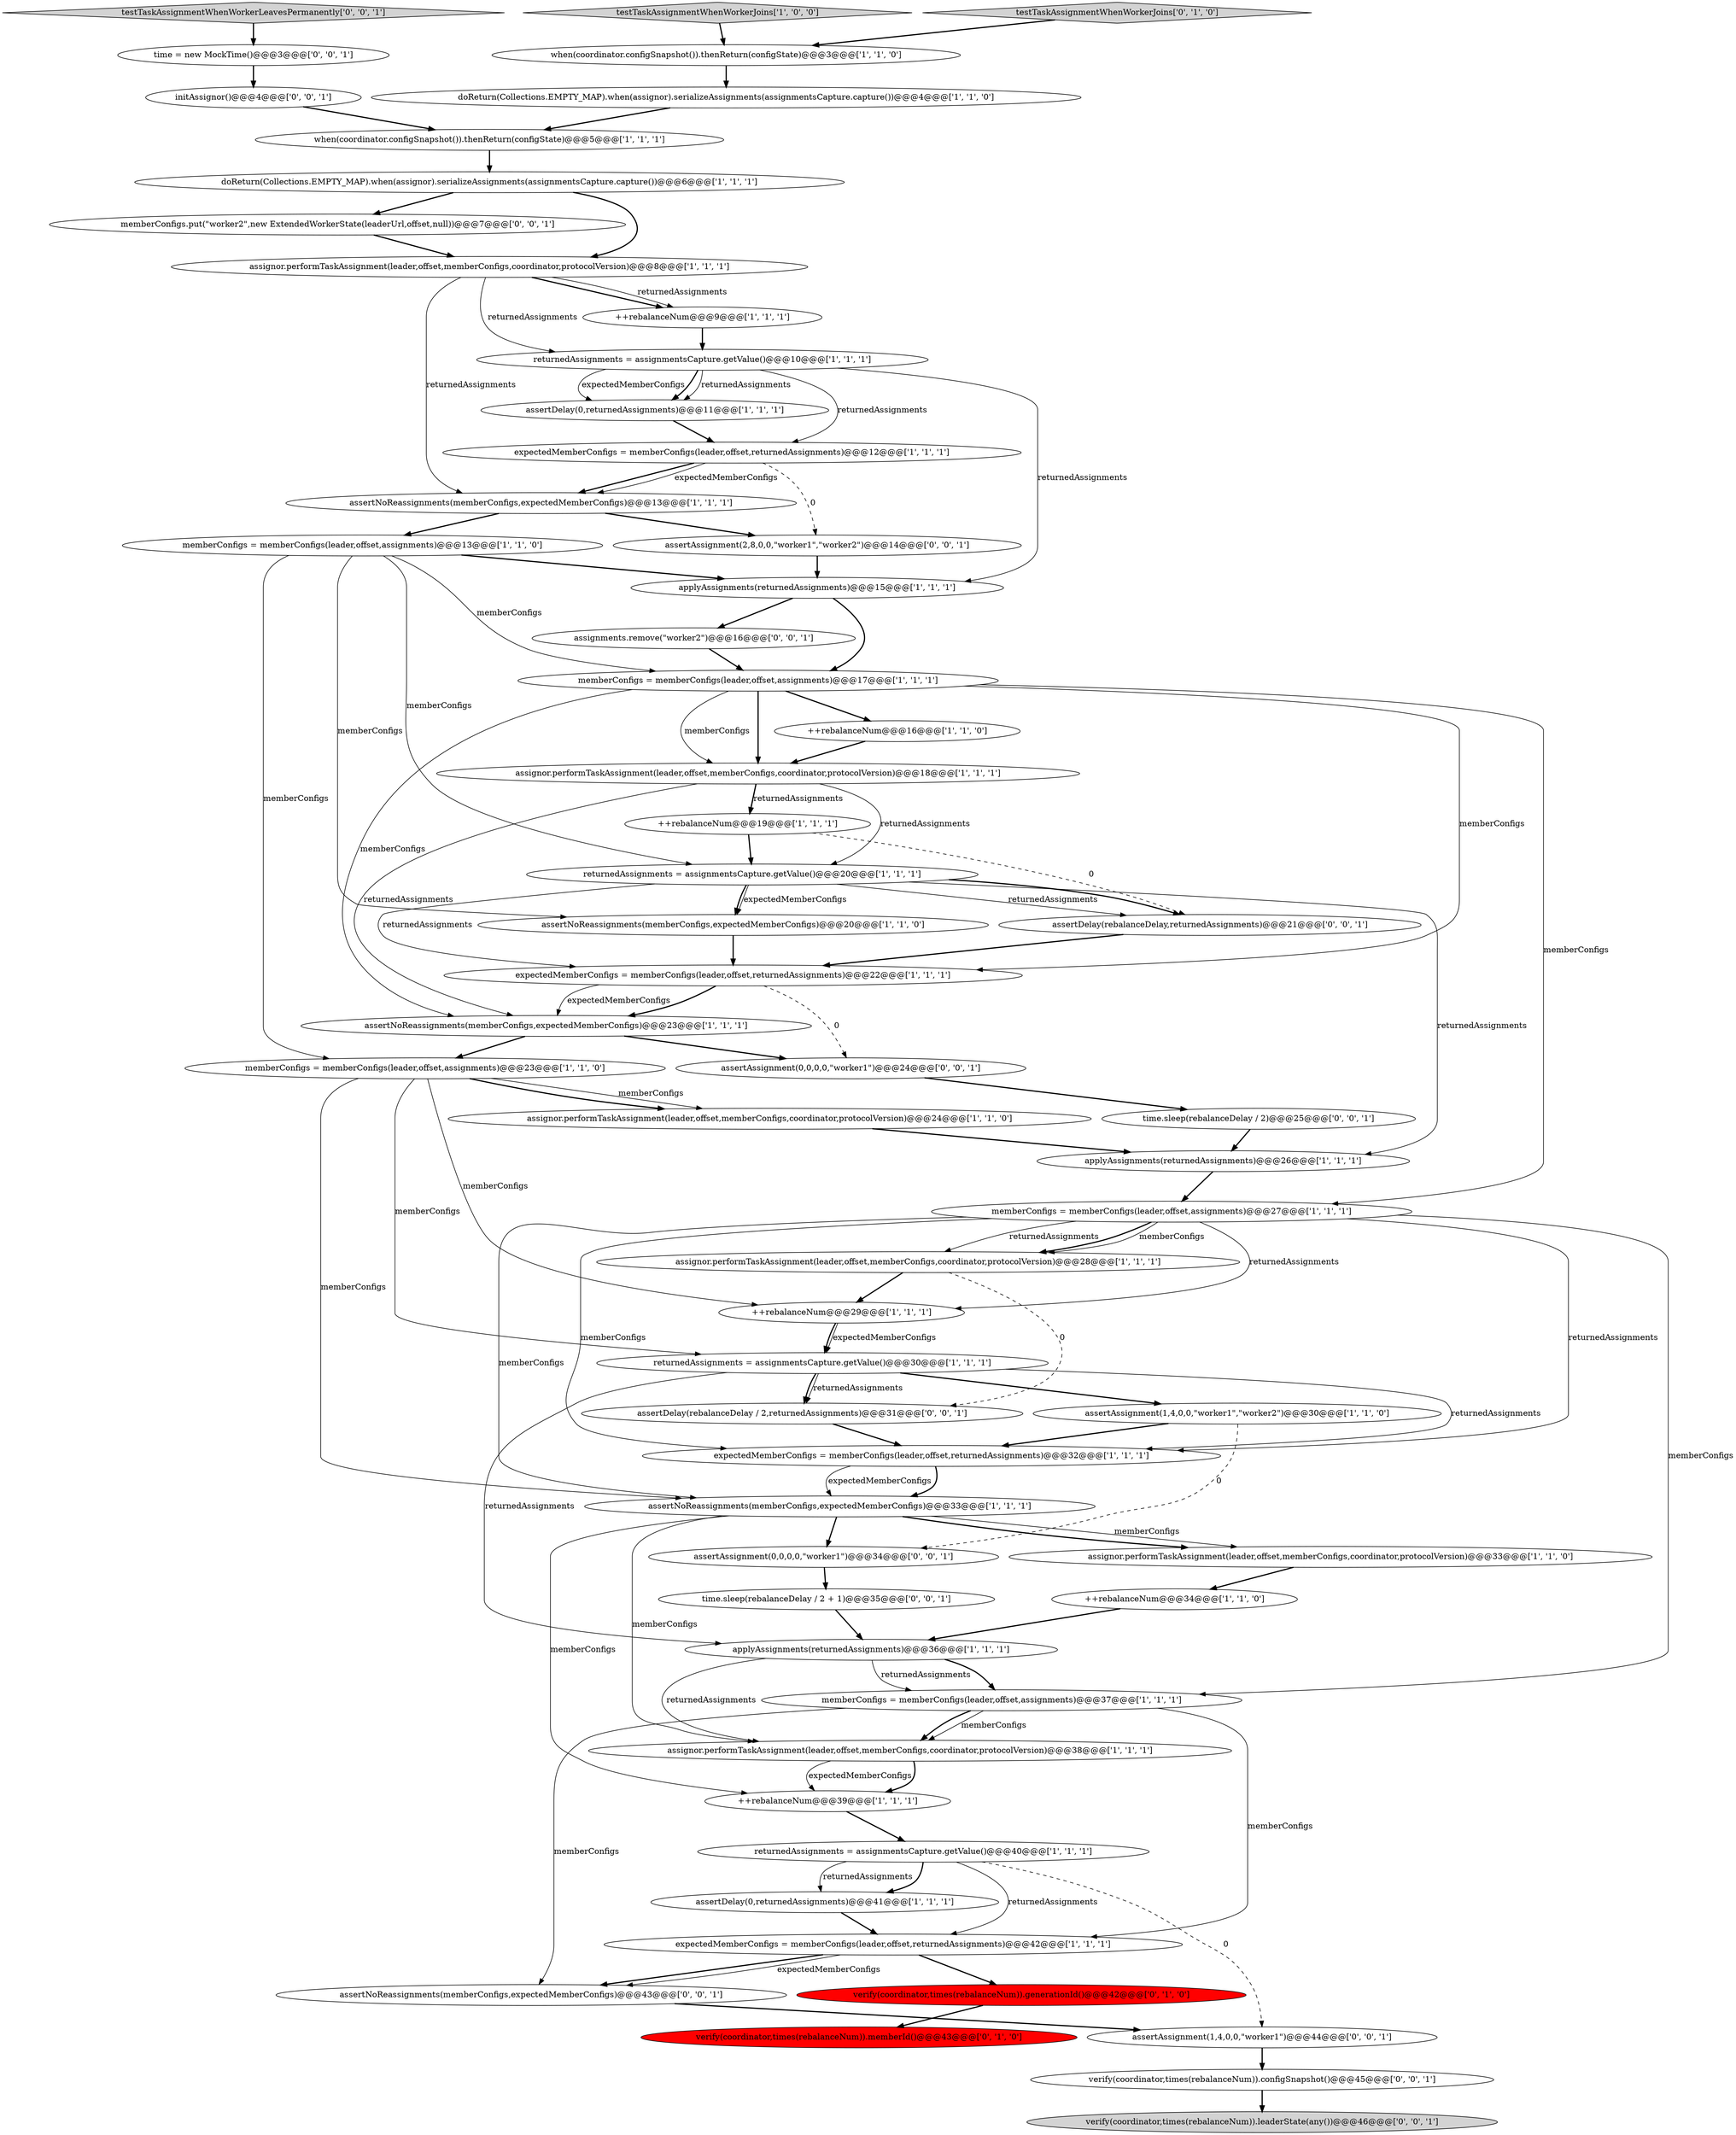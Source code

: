digraph {
13 [style = filled, label = "memberConfigs = memberConfigs(leader,offset,assignments)@@@23@@@['1', '1', '0']", fillcolor = white, shape = ellipse image = "AAA0AAABBB1BBB"];
20 [style = filled, label = "expectedMemberConfigs = memberConfigs(leader,offset,returnedAssignments)@@@32@@@['1', '1', '1']", fillcolor = white, shape = ellipse image = "AAA0AAABBB1BBB"];
36 [style = filled, label = "assignor.performTaskAssignment(leader,offset,memberConfigs,coordinator,protocolVersion)@@@38@@@['1', '1', '1']", fillcolor = white, shape = ellipse image = "AAA0AAABBB1BBB"];
34 [style = filled, label = "memberConfigs = memberConfigs(leader,offset,assignments)@@@13@@@['1', '1', '0']", fillcolor = white, shape = ellipse image = "AAA0AAABBB1BBB"];
0 [style = filled, label = "when(coordinator.configSnapshot()).thenReturn(configState)@@@5@@@['1', '1', '1']", fillcolor = white, shape = ellipse image = "AAA0AAABBB1BBB"];
41 [style = filled, label = "testTaskAssignmentWhenWorkerJoins['0', '1', '0']", fillcolor = lightgray, shape = diamond image = "AAA0AAABBB2BBB"];
49 [style = filled, label = "assertAssignment(0,0,0,0,\"worker1\")@@@34@@@['0', '0', '1']", fillcolor = white, shape = ellipse image = "AAA0AAABBB3BBB"];
56 [style = filled, label = "assertDelay(rebalanceDelay,returnedAssignments)@@@21@@@['0', '0', '1']", fillcolor = white, shape = ellipse image = "AAA0AAABBB3BBB"];
58 [style = filled, label = "initAssignor()@@@4@@@['0', '0', '1']", fillcolor = white, shape = ellipse image = "AAA0AAABBB3BBB"];
48 [style = filled, label = "assertNoReassignments(memberConfigs,expectedMemberConfigs)@@@43@@@['0', '0', '1']", fillcolor = white, shape = ellipse image = "AAA0AAABBB3BBB"];
29 [style = filled, label = "assertNoReassignments(memberConfigs,expectedMemberConfigs)@@@23@@@['1', '1', '1']", fillcolor = white, shape = ellipse image = "AAA0AAABBB1BBB"];
6 [style = filled, label = "assignor.performTaskAssignment(leader,offset,memberConfigs,coordinator,protocolVersion)@@@28@@@['1', '1', '1']", fillcolor = white, shape = ellipse image = "AAA0AAABBB1BBB"];
22 [style = filled, label = "++rebalanceNum@@@29@@@['1', '1', '1']", fillcolor = white, shape = ellipse image = "AAA0AAABBB1BBB"];
43 [style = filled, label = "assertAssignment(1,4,0,0,\"worker1\")@@@44@@@['0', '0', '1']", fillcolor = white, shape = ellipse image = "AAA0AAABBB3BBB"];
28 [style = filled, label = "assignor.performTaskAssignment(leader,offset,memberConfigs,coordinator,protocolVersion)@@@18@@@['1', '1', '1']", fillcolor = white, shape = ellipse image = "AAA0AAABBB1BBB"];
14 [style = filled, label = "applyAssignments(returnedAssignments)@@@26@@@['1', '1', '1']", fillcolor = white, shape = ellipse image = "AAA0AAABBB1BBB"];
54 [style = filled, label = "time = new MockTime()@@@3@@@['0', '0', '1']", fillcolor = white, shape = ellipse image = "AAA0AAABBB3BBB"];
4 [style = filled, label = "applyAssignments(returnedAssignments)@@@15@@@['1', '1', '1']", fillcolor = white, shape = ellipse image = "AAA0AAABBB1BBB"];
3 [style = filled, label = "testTaskAssignmentWhenWorkerJoins['1', '0', '0']", fillcolor = lightgray, shape = diamond image = "AAA0AAABBB1BBB"];
18 [style = filled, label = "assertAssignment(1,4,0,0,\"worker1\",\"worker2\")@@@30@@@['1', '1', '0']", fillcolor = white, shape = ellipse image = "AAA0AAABBB1BBB"];
32 [style = filled, label = "returnedAssignments = assignmentsCapture.getValue()@@@40@@@['1', '1', '1']", fillcolor = white, shape = ellipse image = "AAA0AAABBB1BBB"];
25 [style = filled, label = "doReturn(Collections.EMPTY_MAP).when(assignor).serializeAssignments(assignmentsCapture.capture())@@@6@@@['1', '1', '1']", fillcolor = white, shape = ellipse image = "AAA0AAABBB1BBB"];
39 [style = filled, label = "++rebalanceNum@@@34@@@['1', '1', '0']", fillcolor = white, shape = ellipse image = "AAA0AAABBB1BBB"];
30 [style = filled, label = "expectedMemberConfigs = memberConfigs(leader,offset,returnedAssignments)@@@22@@@['1', '1', '1']", fillcolor = white, shape = ellipse image = "AAA0AAABBB1BBB"];
27 [style = filled, label = "assertNoReassignments(memberConfigs,expectedMemberConfigs)@@@33@@@['1', '1', '1']", fillcolor = white, shape = ellipse image = "AAA0AAABBB1BBB"];
52 [style = filled, label = "time.sleep(rebalanceDelay / 2)@@@25@@@['0', '0', '1']", fillcolor = white, shape = ellipse image = "AAA0AAABBB3BBB"];
19 [style = filled, label = "assertNoReassignments(memberConfigs,expectedMemberConfigs)@@@13@@@['1', '1', '1']", fillcolor = white, shape = ellipse image = "AAA0AAABBB1BBB"];
10 [style = filled, label = "++rebalanceNum@@@9@@@['1', '1', '1']", fillcolor = white, shape = ellipse image = "AAA0AAABBB1BBB"];
1 [style = filled, label = "assignor.performTaskAssignment(leader,offset,memberConfigs,coordinator,protocolVersion)@@@33@@@['1', '1', '0']", fillcolor = white, shape = ellipse image = "AAA0AAABBB1BBB"];
12 [style = filled, label = "assertDelay(0,returnedAssignments)@@@11@@@['1', '1', '1']", fillcolor = white, shape = ellipse image = "AAA0AAABBB1BBB"];
38 [style = filled, label = "assertDelay(0,returnedAssignments)@@@41@@@['1', '1', '1']", fillcolor = white, shape = ellipse image = "AAA0AAABBB1BBB"];
44 [style = filled, label = "memberConfigs.put(\"worker2\",new ExtendedWorkerState(leaderUrl,offset,null))@@@7@@@['0', '0', '1']", fillcolor = white, shape = ellipse image = "AAA0AAABBB3BBB"];
7 [style = filled, label = "assignor.performTaskAssignment(leader,offset,memberConfigs,coordinator,protocolVersion)@@@24@@@['1', '1', '0']", fillcolor = white, shape = ellipse image = "AAA0AAABBB1BBB"];
2 [style = filled, label = "returnedAssignments = assignmentsCapture.getValue()@@@30@@@['1', '1', '1']", fillcolor = white, shape = ellipse image = "AAA0AAABBB1BBB"];
53 [style = filled, label = "assignments.remove(\"worker2\")@@@16@@@['0', '0', '1']", fillcolor = white, shape = ellipse image = "AAA0AAABBB3BBB"];
23 [style = filled, label = "++rebalanceNum@@@19@@@['1', '1', '1']", fillcolor = white, shape = ellipse image = "AAA0AAABBB1BBB"];
8 [style = filled, label = "++rebalanceNum@@@39@@@['1', '1', '1']", fillcolor = white, shape = ellipse image = "AAA0AAABBB1BBB"];
16 [style = filled, label = "when(coordinator.configSnapshot()).thenReturn(configState)@@@3@@@['1', '1', '0']", fillcolor = white, shape = ellipse image = "AAA0AAABBB1BBB"];
31 [style = filled, label = "expectedMemberConfigs = memberConfigs(leader,offset,returnedAssignments)@@@42@@@['1', '1', '1']", fillcolor = white, shape = ellipse image = "AAA0AAABBB1BBB"];
17 [style = filled, label = "assertNoReassignments(memberConfigs,expectedMemberConfigs)@@@20@@@['1', '1', '0']", fillcolor = white, shape = ellipse image = "AAA0AAABBB1BBB"];
33 [style = filled, label = "++rebalanceNum@@@16@@@['1', '1', '0']", fillcolor = white, shape = ellipse image = "AAA0AAABBB1BBB"];
35 [style = filled, label = "memberConfigs = memberConfigs(leader,offset,assignments)@@@37@@@['1', '1', '1']", fillcolor = white, shape = ellipse image = "AAA0AAABBB1BBB"];
24 [style = filled, label = "assignor.performTaskAssignment(leader,offset,memberConfigs,coordinator,protocolVersion)@@@8@@@['1', '1', '1']", fillcolor = white, shape = ellipse image = "AAA0AAABBB1BBB"];
45 [style = filled, label = "verify(coordinator,times(rebalanceNum)).configSnapshot()@@@45@@@['0', '0', '1']", fillcolor = white, shape = ellipse image = "AAA0AAABBB3BBB"];
46 [style = filled, label = "time.sleep(rebalanceDelay / 2 + 1)@@@35@@@['0', '0', '1']", fillcolor = white, shape = ellipse image = "AAA0AAABBB3BBB"];
47 [style = filled, label = "assertAssignment(2,8,0,0,\"worker1\",\"worker2\")@@@14@@@['0', '0', '1']", fillcolor = white, shape = ellipse image = "AAA0AAABBB3BBB"];
11 [style = filled, label = "memberConfigs = memberConfigs(leader,offset,assignments)@@@27@@@['1', '1', '1']", fillcolor = white, shape = ellipse image = "AAA0AAABBB1BBB"];
21 [style = filled, label = "returnedAssignments = assignmentsCapture.getValue()@@@10@@@['1', '1', '1']", fillcolor = white, shape = ellipse image = "AAA0AAABBB1BBB"];
9 [style = filled, label = "returnedAssignments = assignmentsCapture.getValue()@@@20@@@['1', '1', '1']", fillcolor = white, shape = ellipse image = "AAA0AAABBB1BBB"];
50 [style = filled, label = "testTaskAssignmentWhenWorkerLeavesPermanently['0', '0', '1']", fillcolor = lightgray, shape = diamond image = "AAA0AAABBB3BBB"];
51 [style = filled, label = "verify(coordinator,times(rebalanceNum)).leaderState(any())@@@46@@@['0', '0', '1']", fillcolor = lightgray, shape = ellipse image = "AAA0AAABBB3BBB"];
40 [style = filled, label = "verify(coordinator,times(rebalanceNum)).generationId()@@@42@@@['0', '1', '0']", fillcolor = red, shape = ellipse image = "AAA1AAABBB2BBB"];
42 [style = filled, label = "verify(coordinator,times(rebalanceNum)).memberId()@@@43@@@['0', '1', '0']", fillcolor = red, shape = ellipse image = "AAA1AAABBB2BBB"];
15 [style = filled, label = "memberConfigs = memberConfigs(leader,offset,assignments)@@@17@@@['1', '1', '1']", fillcolor = white, shape = ellipse image = "AAA0AAABBB1BBB"];
37 [style = filled, label = "applyAssignments(returnedAssignments)@@@36@@@['1', '1', '1']", fillcolor = white, shape = ellipse image = "AAA0AAABBB1BBB"];
5 [style = filled, label = "doReturn(Collections.EMPTY_MAP).when(assignor).serializeAssignments(assignmentsCapture.capture())@@@4@@@['1', '1', '0']", fillcolor = white, shape = ellipse image = "AAA0AAABBB1BBB"];
57 [style = filled, label = "assertDelay(rebalanceDelay / 2,returnedAssignments)@@@31@@@['0', '0', '1']", fillcolor = white, shape = ellipse image = "AAA0AAABBB3BBB"];
55 [style = filled, label = "assertAssignment(0,0,0,0,\"worker1\")@@@24@@@['0', '0', '1']", fillcolor = white, shape = ellipse image = "AAA0AAABBB3BBB"];
26 [style = filled, label = "expectedMemberConfigs = memberConfigs(leader,offset,returnedAssignments)@@@12@@@['1', '1', '1']", fillcolor = white, shape = ellipse image = "AAA0AAABBB1BBB"];
15->30 [style = solid, label="memberConfigs"];
56->30 [style = bold, label=""];
4->53 [style = bold, label=""];
6->22 [style = bold, label=""];
35->36 [style = solid, label="memberConfigs"];
58->0 [style = bold, label=""];
4->15 [style = bold, label=""];
9->56 [style = solid, label="returnedAssignments"];
57->20 [style = bold, label=""];
38->31 [style = bold, label=""];
3->16 [style = bold, label=""];
24->21 [style = solid, label="returnedAssignments"];
18->49 [style = dashed, label="0"];
11->6 [style = solid, label="returnedAssignments"];
34->9 [style = solid, label="memberConfigs"];
27->49 [style = bold, label=""];
30->29 [style = bold, label=""];
25->44 [style = bold, label=""];
20->27 [style = bold, label=""];
7->14 [style = bold, label=""];
34->17 [style = solid, label="memberConfigs"];
9->56 [style = bold, label=""];
52->14 [style = bold, label=""];
28->9 [style = solid, label="returnedAssignments"];
2->37 [style = solid, label="returnedAssignments"];
5->0 [style = bold, label=""];
0->25 [style = bold, label=""];
48->43 [style = bold, label=""];
11->20 [style = solid, label="returnedAssignments"];
37->36 [style = solid, label="returnedAssignments"];
31->48 [style = bold, label=""];
32->43 [style = dashed, label="0"];
31->40 [style = bold, label=""];
11->20 [style = solid, label="memberConfigs"];
50->54 [style = bold, label=""];
14->11 [style = bold, label=""];
13->7 [style = solid, label="memberConfigs"];
24->10 [style = bold, label=""];
15->29 [style = solid, label="memberConfigs"];
19->34 [style = bold, label=""];
34->13 [style = solid, label="memberConfigs"];
27->36 [style = solid, label="memberConfigs"];
11->22 [style = solid, label="returnedAssignments"];
21->12 [style = solid, label="expectedMemberConfigs"];
33->28 [style = bold, label=""];
26->47 [style = dashed, label="0"];
2->18 [style = bold, label=""];
9->17 [style = bold, label=""];
11->35 [style = solid, label="memberConfigs"];
10->21 [style = bold, label=""];
30->29 [style = solid, label="expectedMemberConfigs"];
46->37 [style = bold, label=""];
43->45 [style = bold, label=""];
54->58 [style = bold, label=""];
2->20 [style = solid, label="returnedAssignments"];
6->57 [style = dashed, label="0"];
22->2 [style = solid, label="expectedMemberConfigs"];
15->28 [style = solid, label="memberConfigs"];
25->24 [style = bold, label=""];
18->20 [style = bold, label=""];
21->26 [style = solid, label="returnedAssignments"];
13->2 [style = solid, label="memberConfigs"];
49->46 [style = bold, label=""];
15->11 [style = solid, label="memberConfigs"];
24->10 [style = solid, label="returnedAssignments"];
15->33 [style = bold, label=""];
27->1 [style = solid, label="memberConfigs"];
1->39 [style = bold, label=""];
39->37 [style = bold, label=""];
22->2 [style = bold, label=""];
45->51 [style = bold, label=""];
36->8 [style = solid, label="expectedMemberConfigs"];
35->48 [style = solid, label="memberConfigs"];
23->56 [style = dashed, label="0"];
26->19 [style = bold, label=""];
21->12 [style = bold, label=""];
29->55 [style = bold, label=""];
2->57 [style = bold, label=""];
19->47 [style = bold, label=""];
15->28 [style = bold, label=""];
28->23 [style = bold, label=""];
2->57 [style = solid, label="returnedAssignments"];
16->5 [style = bold, label=""];
36->8 [style = bold, label=""];
41->16 [style = bold, label=""];
21->4 [style = solid, label="returnedAssignments"];
37->35 [style = bold, label=""];
55->52 [style = bold, label=""];
44->24 [style = bold, label=""];
9->14 [style = solid, label="returnedAssignments"];
13->22 [style = solid, label="memberConfigs"];
27->1 [style = bold, label=""];
8->32 [style = bold, label=""];
11->6 [style = bold, label=""];
24->19 [style = solid, label="returnedAssignments"];
30->55 [style = dashed, label="0"];
11->6 [style = solid, label="memberConfigs"];
17->30 [style = bold, label=""];
26->19 [style = solid, label="expectedMemberConfigs"];
12->26 [style = bold, label=""];
11->27 [style = solid, label="memberConfigs"];
28->23 [style = solid, label="returnedAssignments"];
21->12 [style = solid, label="returnedAssignments"];
31->48 [style = solid, label="expectedMemberConfigs"];
32->38 [style = bold, label=""];
35->31 [style = solid, label="memberConfigs"];
9->30 [style = solid, label="returnedAssignments"];
34->15 [style = solid, label="memberConfigs"];
9->17 [style = solid, label="expectedMemberConfigs"];
37->35 [style = solid, label="returnedAssignments"];
32->38 [style = solid, label="returnedAssignments"];
13->7 [style = bold, label=""];
20->27 [style = solid, label="expectedMemberConfigs"];
28->29 [style = solid, label="returnedAssignments"];
34->4 [style = bold, label=""];
53->15 [style = bold, label=""];
32->31 [style = solid, label="returnedAssignments"];
35->36 [style = bold, label=""];
23->9 [style = bold, label=""];
40->42 [style = bold, label=""];
27->8 [style = solid, label="memberConfigs"];
13->27 [style = solid, label="memberConfigs"];
47->4 [style = bold, label=""];
29->13 [style = bold, label=""];
}
